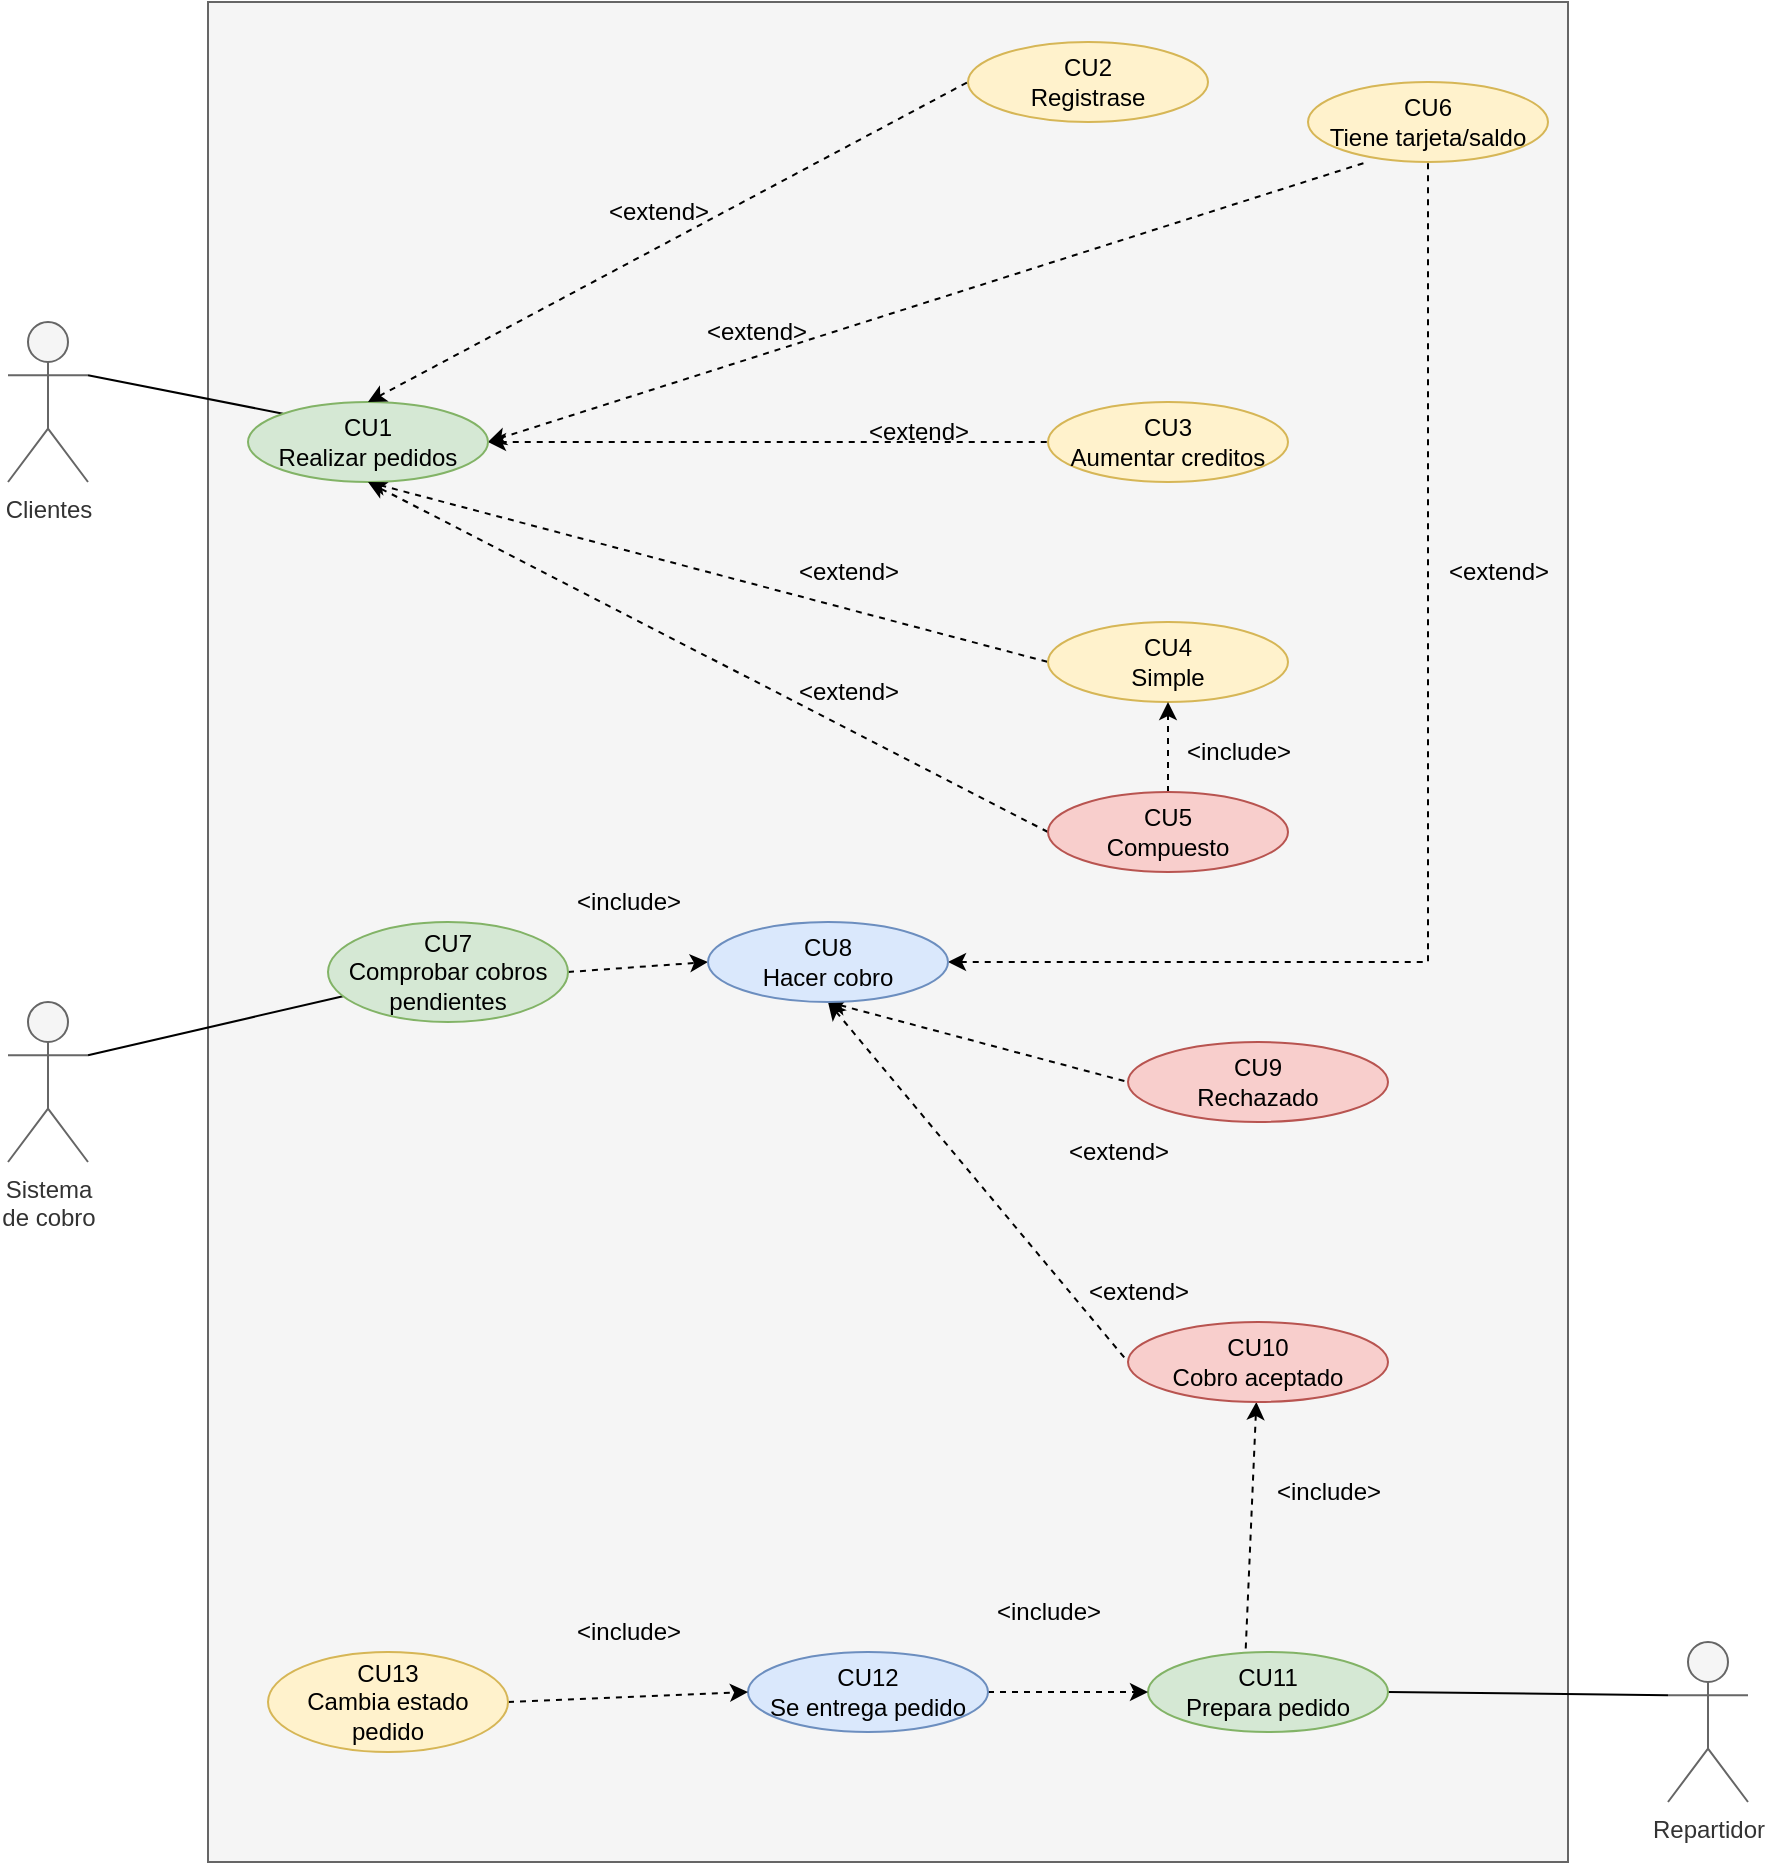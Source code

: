 <mxfile version="20.8.11" type="github">
  <diagram name="Página-1" id="IzqVcqCBE-OymFoglxDw">
    <mxGraphModel dx="2049" dy="1101" grid="1" gridSize="10" guides="1" tooltips="1" connect="1" arrows="1" fold="1" page="1" pageScale="1" pageWidth="827" pageHeight="1169" math="0" shadow="0">
      <root>
        <mxCell id="0" />
        <mxCell id="1" parent="0" />
        <mxCell id="ygaq5H_yKZWr0M5qaQng-1" value="" style="rounded=0;whiteSpace=wrap;html=1;fillColor=#f5f5f5;strokeColor=#666666;fontColor=#333333;" vertex="1" parent="1">
          <mxGeometry x="140" y="20" width="680" height="930" as="geometry" />
        </mxCell>
        <mxCell id="Zu1Xrpdnrst71lbhjZI9-1" style="rounded=0;orthogonalLoop=1;jettySize=auto;html=1;exitX=1;exitY=0.333;exitDx=0;exitDy=0;exitPerimeter=0;entryX=0;entryY=0;entryDx=0;entryDy=0;endArrow=none;endFill=0;" parent="1" source="VZgD7tdJL95J3pAMKfJ2-1" target="VZgD7tdJL95J3pAMKfJ2-6" edge="1">
          <mxGeometry relative="1" as="geometry" />
        </mxCell>
        <mxCell id="VZgD7tdJL95J3pAMKfJ2-1" value="Clientes" style="shape=umlActor;verticalLabelPosition=bottom;verticalAlign=top;html=1;outlineConnect=0;fillColor=#f5f5f5;fontColor=#333333;strokeColor=#666666;" parent="1" vertex="1">
          <mxGeometry x="40" y="180" width="40" height="80" as="geometry" />
        </mxCell>
        <mxCell id="VZgD7tdJL95J3pAMKfJ2-3" value="CU6&lt;br&gt;Tiene tarjeta/saldo" style="ellipse;whiteSpace=wrap;html=1;fillColor=#fff2cc;strokeColor=#d6b656;" parent="1" vertex="1">
          <mxGeometry x="690" y="60" width="120" height="40" as="geometry" />
        </mxCell>
        <mxCell id="VZgD7tdJL95J3pAMKfJ2-4" value="CU3&lt;br&gt;Aumentar creditos" style="ellipse;whiteSpace=wrap;html=1;fillColor=#fff2cc;strokeColor=#d6b656;" parent="1" vertex="1">
          <mxGeometry x="560" y="220" width="120" height="40" as="geometry" />
        </mxCell>
        <mxCell id="VZgD7tdJL95J3pAMKfJ2-44" style="edgeStyle=none;rounded=0;orthogonalLoop=1;jettySize=auto;html=1;exitX=1;exitY=0.5;exitDx=0;exitDy=0;entryX=0.239;entryY=1.007;entryDx=0;entryDy=0;entryPerimeter=0;dashed=1;strokeColor=default;startArrow=classic;startFill=1;endArrow=none;endFill=0;" parent="1" source="VZgD7tdJL95J3pAMKfJ2-6" target="VZgD7tdJL95J3pAMKfJ2-3" edge="1">
          <mxGeometry relative="1" as="geometry" />
        </mxCell>
        <mxCell id="VZgD7tdJL95J3pAMKfJ2-74" style="edgeStyle=none;rounded=0;orthogonalLoop=1;jettySize=auto;html=1;exitX=0.5;exitY=1;exitDx=0;exitDy=0;entryX=0;entryY=0.5;entryDx=0;entryDy=0;dashed=1;strokeColor=default;startArrow=classic;startFill=1;endArrow=none;endFill=0;" parent="1" source="VZgD7tdJL95J3pAMKfJ2-6" target="VZgD7tdJL95J3pAMKfJ2-72" edge="1">
          <mxGeometry relative="1" as="geometry" />
        </mxCell>
        <mxCell id="Zu1Xrpdnrst71lbhjZI9-5" style="edgeStyle=none;rounded=0;orthogonalLoop=1;jettySize=auto;html=1;exitX=1;exitY=0.5;exitDx=0;exitDy=0;entryX=0;entryY=0.5;entryDx=0;entryDy=0;dashed=1;endArrow=none;endFill=0;startArrow=classic;startFill=1;" parent="1" source="VZgD7tdJL95J3pAMKfJ2-6" target="VZgD7tdJL95J3pAMKfJ2-4" edge="1">
          <mxGeometry relative="1" as="geometry" />
        </mxCell>
        <mxCell id="VZgD7tdJL95J3pAMKfJ2-6" value="CU1&lt;br&gt;Realizar pedidos" style="ellipse;whiteSpace=wrap;html=1;fillColor=#d5e8d4;strokeColor=#82b366;" parent="1" vertex="1">
          <mxGeometry x="160" y="220" width="120" height="40" as="geometry" />
        </mxCell>
        <mxCell id="VZgD7tdJL95J3pAMKfJ2-20" style="edgeStyle=none;rounded=0;orthogonalLoop=1;jettySize=auto;html=1;exitX=1;exitY=0.5;exitDx=0;exitDy=0;entryX=0;entryY=0.5;entryDx=0;entryDy=0;startArrow=none;startFill=0;endArrow=classic;endFill=1;dashed=1;" parent="1" source="VZgD7tdJL95J3pAMKfJ2-22" target="VZgD7tdJL95J3pAMKfJ2-16" edge="1">
          <mxGeometry relative="1" as="geometry" />
        </mxCell>
        <mxCell id="VZgD7tdJL95J3pAMKfJ2-23" style="rounded=0;orthogonalLoop=1;jettySize=auto;html=1;exitX=1;exitY=0.333;exitDx=0;exitDy=0;exitPerimeter=0;startArrow=none;startFill=0;endArrow=none;endFill=0;" parent="1" source="VZgD7tdJL95J3pAMKfJ2-11" target="VZgD7tdJL95J3pAMKfJ2-22" edge="1">
          <mxGeometry relative="1" as="geometry" />
        </mxCell>
        <mxCell id="VZgD7tdJL95J3pAMKfJ2-11" value="&lt;div&gt;Sistema &lt;br&gt;&lt;/div&gt;&lt;div&gt;de cobro&lt;/div&gt;" style="shape=umlActor;verticalLabelPosition=bottom;verticalAlign=top;html=1;outlineConnect=0;fillColor=#f5f5f5;fontColor=#333333;strokeColor=#666666;" parent="1" vertex="1">
          <mxGeometry x="40" y="520" width="40" height="80" as="geometry" />
        </mxCell>
        <mxCell id="VZgD7tdJL95J3pAMKfJ2-18" style="edgeStyle=orthogonalEdgeStyle;rounded=0;orthogonalLoop=1;jettySize=auto;html=1;exitX=1;exitY=0.5;exitDx=0;exitDy=0;entryX=0.5;entryY=1;entryDx=0;entryDy=0;dashed=1;startArrow=classic;startFill=1;endArrow=none;endFill=0;" parent="1" source="VZgD7tdJL95J3pAMKfJ2-16" target="VZgD7tdJL95J3pAMKfJ2-3" edge="1">
          <mxGeometry relative="1" as="geometry">
            <Array as="points">
              <mxPoint x="750" y="500" />
            </Array>
          </mxGeometry>
        </mxCell>
        <mxCell id="VZgD7tdJL95J3pAMKfJ2-76" style="edgeStyle=none;rounded=0;orthogonalLoop=1;jettySize=auto;html=1;exitX=0.5;exitY=1;exitDx=0;exitDy=0;entryX=0;entryY=0.5;entryDx=0;entryDy=0;dashed=1;strokeColor=default;startArrow=classic;startFill=1;endArrow=none;endFill=0;" parent="1" source="VZgD7tdJL95J3pAMKfJ2-16" target="VZgD7tdJL95J3pAMKfJ2-54" edge="1">
          <mxGeometry relative="1" as="geometry" />
        </mxCell>
        <mxCell id="VZgD7tdJL95J3pAMKfJ2-78" style="edgeStyle=none;rounded=0;orthogonalLoop=1;jettySize=auto;html=1;exitX=0.5;exitY=1;exitDx=0;exitDy=0;entryX=0;entryY=0.5;entryDx=0;entryDy=0;dashed=1;strokeColor=default;startArrow=classic;startFill=1;endArrow=none;endFill=0;" parent="1" source="VZgD7tdJL95J3pAMKfJ2-16" target="VZgD7tdJL95J3pAMKfJ2-56" edge="1">
          <mxGeometry relative="1" as="geometry" />
        </mxCell>
        <mxCell id="VZgD7tdJL95J3pAMKfJ2-16" value="CU8&lt;br&gt;Hacer cobro" style="ellipse;whiteSpace=wrap;html=1;fillColor=#dae8fc;strokeColor=#6c8ebf;" parent="1" vertex="1">
          <mxGeometry x="390" y="480" width="120" height="40" as="geometry" />
        </mxCell>
        <mxCell id="VZgD7tdJL95J3pAMKfJ2-19" value="&amp;lt;extend&amp;gt;" style="text;html=1;align=center;verticalAlign=middle;resizable=0;points=[];autosize=1;strokeColor=none;fillColor=none;" parent="1" vertex="1">
          <mxGeometry x="750" y="290" width="70" height="30" as="geometry" />
        </mxCell>
        <mxCell id="VZgD7tdJL95J3pAMKfJ2-22" value="&lt;div&gt;CU7&lt;br&gt;&lt;/div&gt;&lt;div&gt;Comprobar cobros &lt;br&gt;&lt;/div&gt;&lt;div&gt;pendientes&lt;br&gt;&lt;/div&gt;" style="ellipse;whiteSpace=wrap;html=1;fillColor=#d5e8d4;strokeColor=#82b366;" parent="1" vertex="1">
          <mxGeometry x="200" y="480" width="120" height="50" as="geometry" />
        </mxCell>
        <mxCell id="VZgD7tdJL95J3pAMKfJ2-24" value="&amp;lt;include&amp;gt;" style="text;html=1;align=center;verticalAlign=middle;resizable=0;points=[];autosize=1;strokeColor=none;fillColor=none;" parent="1" vertex="1">
          <mxGeometry x="310" y="455" width="80" height="30" as="geometry" />
        </mxCell>
        <mxCell id="VZgD7tdJL95J3pAMKfJ2-39" value="CU2&lt;br&gt;Registrase" style="ellipse;whiteSpace=wrap;html=1;fillColor=#fff2cc;strokeColor=#d6b656;" parent="1" vertex="1">
          <mxGeometry x="520" y="40" width="120" height="40" as="geometry" />
        </mxCell>
        <mxCell id="VZgD7tdJL95J3pAMKfJ2-42" value="&amp;lt;extend&amp;gt;" style="text;html=1;align=center;verticalAlign=middle;resizable=0;points=[];autosize=1;strokeColor=none;fillColor=none;" parent="1" vertex="1">
          <mxGeometry x="330" y="110" width="70" height="30" as="geometry" />
        </mxCell>
        <mxCell id="VZgD7tdJL95J3pAMKfJ2-43" value="&amp;lt;extend&amp;gt;" style="text;html=1;align=center;verticalAlign=middle;resizable=0;points=[];autosize=1;strokeColor=none;fillColor=none;" parent="1" vertex="1">
          <mxGeometry x="379" y="170" width="70" height="30" as="geometry" />
        </mxCell>
        <mxCell id="VZgD7tdJL95J3pAMKfJ2-48" style="edgeStyle=none;rounded=0;orthogonalLoop=1;jettySize=auto;html=1;exitX=0.5;exitY=0;exitDx=0;exitDy=0;entryX=0;entryY=0.5;entryDx=0;entryDy=0;dashed=1;strokeColor=default;startArrow=classic;startFill=1;endArrow=none;endFill=0;" parent="1" source="VZgD7tdJL95J3pAMKfJ2-6" target="VZgD7tdJL95J3pAMKfJ2-39" edge="1">
          <mxGeometry relative="1" as="geometry">
            <mxPoint x="360" y="100" as="sourcePoint" />
          </mxGeometry>
        </mxCell>
        <mxCell id="VZgD7tdJL95J3pAMKfJ2-54" value="CU9&lt;br&gt;Rechazado" style="ellipse;whiteSpace=wrap;html=1;fillColor=#f8cecc;strokeColor=#b85450;" parent="1" vertex="1">
          <mxGeometry x="600" y="540" width="130" height="40" as="geometry" />
        </mxCell>
        <mxCell id="VZgD7tdJL95J3pAMKfJ2-65" style="edgeStyle=none;rounded=0;orthogonalLoop=1;jettySize=auto;html=1;entryX=0.406;entryY=0.043;entryDx=0;entryDy=0;entryPerimeter=0;strokeColor=default;startArrow=classic;startFill=1;endArrow=none;endFill=0;dashed=1;" parent="1" source="VZgD7tdJL95J3pAMKfJ2-56" target="VZgD7tdJL95J3pAMKfJ2-62" edge="1">
          <mxGeometry relative="1" as="geometry" />
        </mxCell>
        <mxCell id="VZgD7tdJL95J3pAMKfJ2-56" value="CU10&lt;br&gt;Cobro aceptado" style="ellipse;whiteSpace=wrap;html=1;fillColor=#f8cecc;strokeColor=#b85450;" parent="1" vertex="1">
          <mxGeometry x="600" y="680" width="130" height="40" as="geometry" />
        </mxCell>
        <mxCell id="VZgD7tdJL95J3pAMKfJ2-58" value="&amp;lt;extend&amp;gt;" style="text;html=1;align=center;verticalAlign=middle;resizable=0;points=[];autosize=1;strokeColor=none;fillColor=none;" parent="1" vertex="1">
          <mxGeometry x="570" y="650" width="70" height="30" as="geometry" />
        </mxCell>
        <mxCell id="VZgD7tdJL95J3pAMKfJ2-59" value="&amp;lt;extend&amp;gt;" style="text;html=1;align=center;verticalAlign=middle;resizable=0;points=[];autosize=1;strokeColor=none;fillColor=none;" parent="1" vertex="1">
          <mxGeometry x="560" y="580" width="70" height="30" as="geometry" />
        </mxCell>
        <mxCell id="VZgD7tdJL95J3pAMKfJ2-64" style="edgeStyle=none;rounded=0;orthogonalLoop=1;jettySize=auto;html=1;exitX=0;exitY=0.333;exitDx=0;exitDy=0;exitPerimeter=0;entryX=1;entryY=0.5;entryDx=0;entryDy=0;strokeColor=default;startArrow=none;startFill=0;endArrow=none;endFill=0;" parent="1" source="VZgD7tdJL95J3pAMKfJ2-61" target="VZgD7tdJL95J3pAMKfJ2-62" edge="1">
          <mxGeometry relative="1" as="geometry" />
        </mxCell>
        <mxCell id="VZgD7tdJL95J3pAMKfJ2-61" value="Repartidor" style="shape=umlActor;verticalLabelPosition=bottom;verticalAlign=top;html=1;outlineConnect=0;fillColor=#f5f5f5;fontColor=#333333;strokeColor=#666666;" parent="1" vertex="1">
          <mxGeometry x="870" y="840" width="40" height="80" as="geometry" />
        </mxCell>
        <mxCell id="VZgD7tdJL95J3pAMKfJ2-62" value="CU11&lt;br&gt;Prepara pedido" style="ellipse;whiteSpace=wrap;html=1;fillColor=#d5e8d4;strokeColor=#82b366;" parent="1" vertex="1">
          <mxGeometry x="610" y="845" width="120" height="40" as="geometry" />
        </mxCell>
        <mxCell id="VZgD7tdJL95J3pAMKfJ2-67" style="edgeStyle=none;rounded=0;orthogonalLoop=1;jettySize=auto;html=1;exitX=1;exitY=0.5;exitDx=0;exitDy=0;entryX=0;entryY=0.5;entryDx=0;entryDy=0;dashed=1;strokeColor=default;startArrow=none;startFill=0;endArrow=classic;endFill=1;" parent="1" source="VZgD7tdJL95J3pAMKfJ2-66" target="VZgD7tdJL95J3pAMKfJ2-62" edge="1">
          <mxGeometry relative="1" as="geometry" />
        </mxCell>
        <mxCell id="VZgD7tdJL95J3pAMKfJ2-66" value="CU12&lt;br&gt;Se entrega pedido" style="ellipse;whiteSpace=wrap;html=1;fillColor=#dae8fc;strokeColor=#6c8ebf;" parent="1" vertex="1">
          <mxGeometry x="410" y="845" width="120" height="40" as="geometry" />
        </mxCell>
        <mxCell id="VZgD7tdJL95J3pAMKfJ2-68" value="&amp;lt;include&amp;gt;" style="text;html=1;align=center;verticalAlign=middle;resizable=0;points=[];autosize=1;strokeColor=none;fillColor=none;" parent="1" vertex="1">
          <mxGeometry x="520" y="810" width="80" height="30" as="geometry" />
        </mxCell>
        <mxCell id="VZgD7tdJL95J3pAMKfJ2-70" style="edgeStyle=none;rounded=0;orthogonalLoop=1;jettySize=auto;html=1;exitX=1;exitY=0.5;exitDx=0;exitDy=0;entryX=0;entryY=0.5;entryDx=0;entryDy=0;dashed=1;strokeColor=default;startArrow=none;startFill=0;endArrow=classic;endFill=1;" parent="1" source="VZgD7tdJL95J3pAMKfJ2-69" target="VZgD7tdJL95J3pAMKfJ2-66" edge="1">
          <mxGeometry relative="1" as="geometry" />
        </mxCell>
        <mxCell id="VZgD7tdJL95J3pAMKfJ2-69" value="CU13&lt;br&gt;Cambia estado pedido" style="ellipse;whiteSpace=wrap;html=1;fillColor=#fff2cc;strokeColor=#d6b656;" parent="1" vertex="1">
          <mxGeometry x="170" y="845" width="120" height="50" as="geometry" />
        </mxCell>
        <mxCell id="VZgD7tdJL95J3pAMKfJ2-71" value="&amp;lt;include&amp;gt;" style="text;html=1;align=center;verticalAlign=middle;resizable=0;points=[];autosize=1;strokeColor=none;fillColor=none;" parent="1" vertex="1">
          <mxGeometry x="310" y="820" width="80" height="30" as="geometry" />
        </mxCell>
        <mxCell id="VZgD7tdJL95J3pAMKfJ2-72" value="CU4&lt;br&gt;Simple" style="ellipse;whiteSpace=wrap;html=1;fillColor=#fff2cc;strokeColor=#d6b656;" parent="1" vertex="1">
          <mxGeometry x="560" y="330" width="120" height="40" as="geometry" />
        </mxCell>
        <mxCell id="Zu1Xrpdnrst71lbhjZI9-2" style="edgeStyle=none;rounded=0;orthogonalLoop=1;jettySize=auto;html=1;exitX=0.5;exitY=0;exitDx=0;exitDy=0;entryX=0.5;entryY=1;entryDx=0;entryDy=0;endArrow=classic;endFill=1;dashed=1;" parent="1" source="VZgD7tdJL95J3pAMKfJ2-73" target="VZgD7tdJL95J3pAMKfJ2-72" edge="1">
          <mxGeometry relative="1" as="geometry" />
        </mxCell>
        <mxCell id="ygaq5H_yKZWr0M5qaQng-4" style="rounded=0;orthogonalLoop=1;jettySize=auto;html=1;exitX=0;exitY=0.5;exitDx=0;exitDy=0;startArrow=none;startFill=0;endArrow=classic;endFill=1;entryX=0.5;entryY=1;entryDx=0;entryDy=0;dashed=1;" edge="1" parent="1" source="VZgD7tdJL95J3pAMKfJ2-73" target="VZgD7tdJL95J3pAMKfJ2-6">
          <mxGeometry relative="1" as="geometry" />
        </mxCell>
        <mxCell id="VZgD7tdJL95J3pAMKfJ2-73" value="CU5&lt;br&gt;Compuesto" style="ellipse;whiteSpace=wrap;html=1;fillColor=#f8cecc;strokeColor=#b85450;" parent="1" vertex="1">
          <mxGeometry x="560" y="415" width="120" height="40" as="geometry" />
        </mxCell>
        <mxCell id="VZgD7tdJL95J3pAMKfJ2-77" style="edgeStyle=none;rounded=0;orthogonalLoop=1;jettySize=auto;html=1;entryX=0.5;entryY=1;entryDx=0;entryDy=0;dashed=1;strokeColor=default;startArrow=classic;startFill=1;endArrow=none;endFill=0;" parent="1" source="VZgD7tdJL95J3pAMKfJ2-16" target="VZgD7tdJL95J3pAMKfJ2-16" edge="1">
          <mxGeometry relative="1" as="geometry" />
        </mxCell>
        <mxCell id="Zu1Xrpdnrst71lbhjZI9-3" value="&amp;lt;include&amp;gt;" style="text;html=1;align=center;verticalAlign=middle;resizable=0;points=[];autosize=1;strokeColor=none;fillColor=none;" parent="1" vertex="1">
          <mxGeometry x="615" y="380" width="80" height="30" as="geometry" />
        </mxCell>
        <mxCell id="Zu1Xrpdnrst71lbhjZI9-4" value="&amp;lt;extend&amp;gt;" style="text;html=1;align=center;verticalAlign=middle;resizable=0;points=[];autosize=1;strokeColor=none;fillColor=none;" parent="1" vertex="1">
          <mxGeometry x="425" y="290" width="70" height="30" as="geometry" />
        </mxCell>
        <mxCell id="Zu1Xrpdnrst71lbhjZI9-6" value="&amp;lt;extend&amp;gt;" style="text;html=1;align=center;verticalAlign=middle;resizable=0;points=[];autosize=1;strokeColor=none;fillColor=none;" parent="1" vertex="1">
          <mxGeometry x="460" y="220" width="70" height="30" as="geometry" />
        </mxCell>
        <mxCell id="ygaq5H_yKZWr0M5qaQng-3" value="&amp;lt;extend&amp;gt;" style="text;html=1;align=center;verticalAlign=middle;resizable=0;points=[];autosize=1;strokeColor=none;fillColor=none;" vertex="1" parent="1">
          <mxGeometry x="425" y="350" width="70" height="30" as="geometry" />
        </mxCell>
        <mxCell id="ygaq5H_yKZWr0M5qaQng-6" value="&amp;lt;include&amp;gt;" style="text;html=1;align=center;verticalAlign=middle;resizable=0;points=[];autosize=1;strokeColor=none;fillColor=none;" vertex="1" parent="1">
          <mxGeometry x="660" y="750" width="80" height="30" as="geometry" />
        </mxCell>
      </root>
    </mxGraphModel>
  </diagram>
</mxfile>
